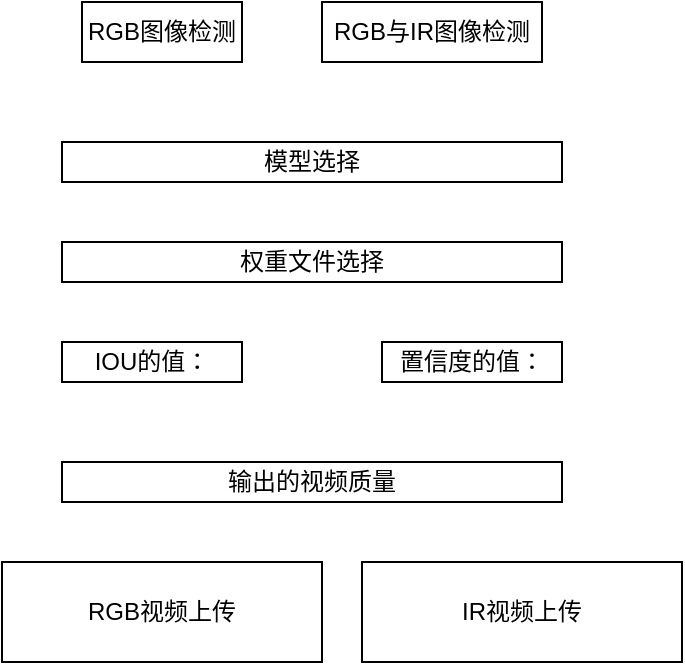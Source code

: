 <mxfile version="26.1.1">
  <diagram name="第 1 页" id="fMHlD-r7Lz2XOTlPfh5B">
    <mxGraphModel dx="965" dy="470" grid="1" gridSize="10" guides="1" tooltips="1" connect="1" arrows="1" fold="1" page="1" pageScale="1" pageWidth="827" pageHeight="1169" math="0" shadow="0">
      <root>
        <mxCell id="0" />
        <mxCell id="1" parent="0" />
        <mxCell id="R3ej2hB7N3UgfQrnUmJE-1" value="RGB图像检测" style="rounded=0;whiteSpace=wrap;html=1;" vertex="1" parent="1">
          <mxGeometry x="350" y="320" width="80" height="30" as="geometry" />
        </mxCell>
        <mxCell id="R3ej2hB7N3UgfQrnUmJE-2" value="RGB与IR图像检测" style="rounded=0;whiteSpace=wrap;html=1;" vertex="1" parent="1">
          <mxGeometry x="470" y="320" width="110" height="30" as="geometry" />
        </mxCell>
        <mxCell id="R3ej2hB7N3UgfQrnUmJE-3" value="模型选择" style="rounded=0;whiteSpace=wrap;html=1;" vertex="1" parent="1">
          <mxGeometry x="340" y="390" width="250" height="20" as="geometry" />
        </mxCell>
        <mxCell id="R3ej2hB7N3UgfQrnUmJE-4" value="权重文件选择" style="rounded=0;whiteSpace=wrap;html=1;" vertex="1" parent="1">
          <mxGeometry x="340" y="440" width="250" height="20" as="geometry" />
        </mxCell>
        <mxCell id="R3ej2hB7N3UgfQrnUmJE-5" value="IOU的值：" style="rounded=0;whiteSpace=wrap;html=1;" vertex="1" parent="1">
          <mxGeometry x="340" y="490" width="90" height="20" as="geometry" />
        </mxCell>
        <mxCell id="R3ej2hB7N3UgfQrnUmJE-6" value="置信度的值：" style="rounded=0;whiteSpace=wrap;html=1;" vertex="1" parent="1">
          <mxGeometry x="500" y="490" width="90" height="20" as="geometry" />
        </mxCell>
        <mxCell id="R3ej2hB7N3UgfQrnUmJE-7" value="输出的视频质量" style="rounded=0;whiteSpace=wrap;html=1;" vertex="1" parent="1">
          <mxGeometry x="340" y="550" width="250" height="20" as="geometry" />
        </mxCell>
        <mxCell id="R3ej2hB7N3UgfQrnUmJE-8" value="RGB视频上传" style="rounded=0;whiteSpace=wrap;html=1;" vertex="1" parent="1">
          <mxGeometry x="310" y="600" width="160" height="50" as="geometry" />
        </mxCell>
        <mxCell id="R3ej2hB7N3UgfQrnUmJE-9" value="IR视频上传" style="rounded=0;whiteSpace=wrap;html=1;" vertex="1" parent="1">
          <mxGeometry x="490" y="600" width="160" height="50" as="geometry" />
        </mxCell>
      </root>
    </mxGraphModel>
  </diagram>
</mxfile>
